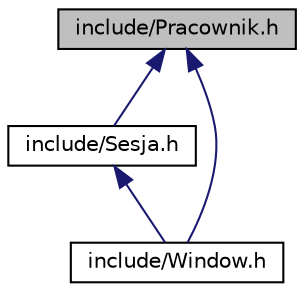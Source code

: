 digraph "include/Pracownik.h"
{
 // LATEX_PDF_SIZE
  edge [fontname="Helvetica",fontsize="10",labelfontname="Helvetica",labelfontsize="10"];
  node [fontname="Helvetica",fontsize="10",shape=record];
  Node1 [label="include/Pracownik.h",height=0.2,width=0.4,color="black", fillcolor="grey75", style="filled", fontcolor="black",tooltip="Plik zawierajacy strukture reprezentujaca pracownika wiezienia."];
  Node1 -> Node2 [dir="back",color="midnightblue",fontsize="10",style="solid",fontname="Helvetica"];
  Node2 [label="include/Sesja.h",height=0.2,width=0.4,color="black", fillcolor="white", style="filled",URL="$Sesja_8h.html",tooltip="Plik zawierajacy strukture reprezentujaca sesje."];
  Node2 -> Node3 [dir="back",color="midnightblue",fontsize="10",style="solid",fontname="Helvetica"];
  Node3 [label="include/Window.h",height=0.2,width=0.4,color="black", fillcolor="white", style="filled",URL="$Window_8h.html",tooltip="Plik zawierajacy klase reprezentujaca okno kontekstowe oraz cala logike stojaca za wyswietlanymi tres..."];
  Node1 -> Node3 [dir="back",color="midnightblue",fontsize="10",style="solid",fontname="Helvetica"];
}

